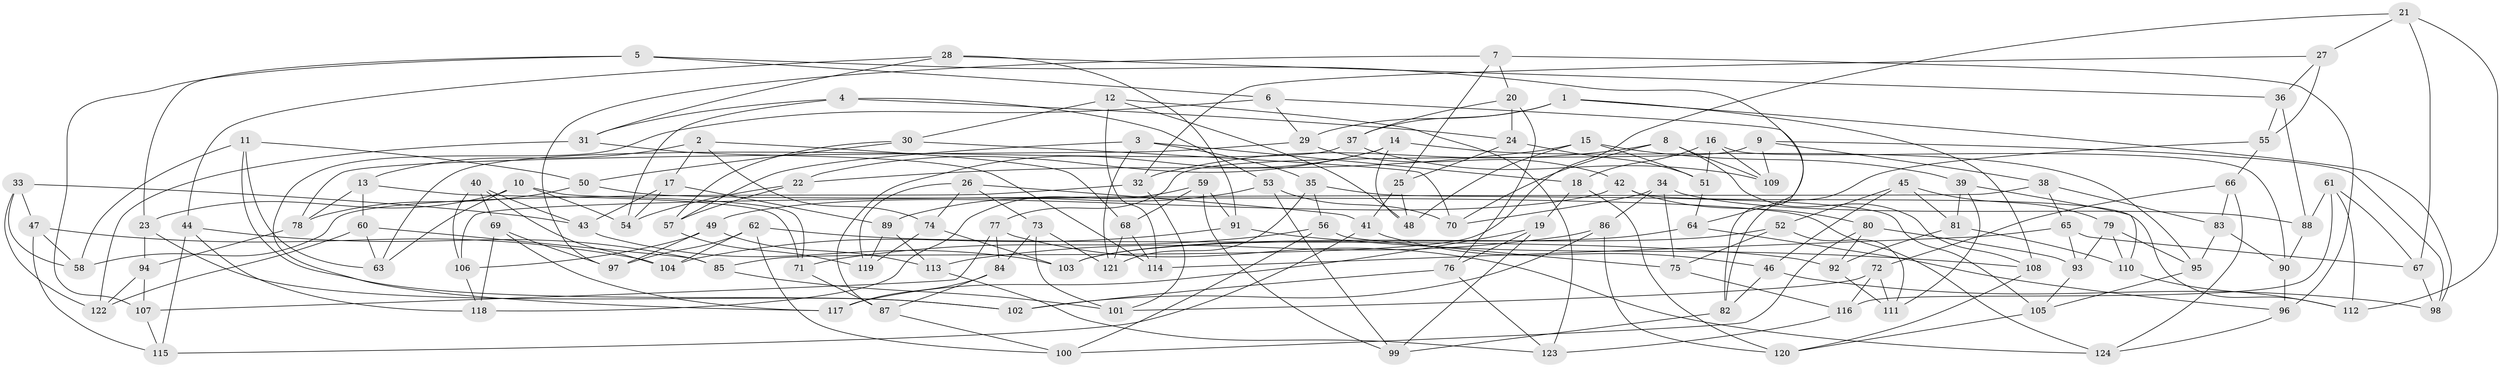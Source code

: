 // Generated by graph-tools (version 1.1) at 2025/11/02/27/25 16:11:45]
// undirected, 124 vertices, 248 edges
graph export_dot {
graph [start="1"]
  node [color=gray90,style=filled];
  1;
  2;
  3;
  4;
  5;
  6;
  7;
  8;
  9;
  10;
  11;
  12;
  13;
  14;
  15;
  16;
  17;
  18;
  19;
  20;
  21;
  22;
  23;
  24;
  25;
  26;
  27;
  28;
  29;
  30;
  31;
  32;
  33;
  34;
  35;
  36;
  37;
  38;
  39;
  40;
  41;
  42;
  43;
  44;
  45;
  46;
  47;
  48;
  49;
  50;
  51;
  52;
  53;
  54;
  55;
  56;
  57;
  58;
  59;
  60;
  61;
  62;
  63;
  64;
  65;
  66;
  67;
  68;
  69;
  70;
  71;
  72;
  73;
  74;
  75;
  76;
  77;
  78;
  79;
  80;
  81;
  82;
  83;
  84;
  85;
  86;
  87;
  88;
  89;
  90;
  91;
  92;
  93;
  94;
  95;
  96;
  97;
  98;
  99;
  100;
  101;
  102;
  103;
  104;
  105;
  106;
  107;
  108;
  109;
  110;
  111;
  112;
  113;
  114;
  115;
  116;
  117;
  118;
  119;
  120;
  121;
  122;
  123;
  124;
  1 -- 108;
  1 -- 29;
  1 -- 37;
  1 -- 98;
  2 -- 68;
  2 -- 13;
  2 -- 74;
  2 -- 17;
  3 -- 121;
  3 -- 18;
  3 -- 35;
  3 -- 57;
  4 -- 31;
  4 -- 53;
  4 -- 54;
  4 -- 24;
  5 -- 6;
  5 -- 64;
  5 -- 107;
  5 -- 23;
  6 -- 117;
  6 -- 82;
  6 -- 29;
  7 -- 96;
  7 -- 20;
  7 -- 97;
  7 -- 25;
  8 -- 109;
  8 -- 32;
  8 -- 70;
  8 -- 108;
  9 -- 98;
  9 -- 109;
  9 -- 38;
  9 -- 77;
  10 -- 71;
  10 -- 23;
  10 -- 54;
  10 -- 63;
  11 -- 50;
  11 -- 58;
  11 -- 63;
  11 -- 102;
  12 -- 123;
  12 -- 48;
  12 -- 30;
  12 -- 114;
  13 -- 60;
  13 -- 78;
  13 -- 71;
  14 -- 87;
  14 -- 95;
  14 -- 48;
  14 -- 22;
  15 -- 22;
  15 -- 51;
  15 -- 48;
  15 -- 39;
  16 -- 109;
  16 -- 51;
  16 -- 90;
  16 -- 18;
  17 -- 54;
  17 -- 89;
  17 -- 43;
  18 -- 19;
  18 -- 120;
  19 -- 76;
  19 -- 99;
  19 -- 117;
  20 -- 76;
  20 -- 37;
  20 -- 24;
  21 -- 85;
  21 -- 112;
  21 -- 27;
  21 -- 67;
  22 -- 57;
  22 -- 54;
  23 -- 94;
  23 -- 102;
  24 -- 51;
  24 -- 25;
  25 -- 41;
  25 -- 48;
  26 -- 41;
  26 -- 74;
  26 -- 119;
  26 -- 73;
  27 -- 55;
  27 -- 32;
  27 -- 36;
  28 -- 31;
  28 -- 36;
  28 -- 44;
  28 -- 91;
  29 -- 78;
  29 -- 42;
  30 -- 70;
  30 -- 57;
  30 -- 50;
  31 -- 122;
  31 -- 114;
  32 -- 101;
  32 -- 58;
  33 -- 58;
  33 -- 47;
  33 -- 43;
  33 -- 122;
  34 -- 88;
  34 -- 86;
  34 -- 75;
  34 -- 70;
  35 -- 121;
  35 -- 105;
  35 -- 56;
  36 -- 88;
  36 -- 55;
  37 -- 109;
  37 -- 63;
  38 -- 106;
  38 -- 83;
  38 -- 65;
  39 -- 111;
  39 -- 110;
  39 -- 81;
  40 -- 69;
  40 -- 43;
  40 -- 106;
  40 -- 104;
  41 -- 115;
  41 -- 46;
  42 -- 49;
  42 -- 80;
  42 -- 112;
  43 -- 103;
  44 -- 85;
  44 -- 118;
  44 -- 115;
  45 -- 81;
  45 -- 46;
  45 -- 79;
  45 -- 52;
  46 -- 82;
  46 -- 98;
  47 -- 58;
  47 -- 104;
  47 -- 115;
  49 -- 113;
  49 -- 97;
  49 -- 106;
  50 -- 78;
  50 -- 124;
  51 -- 64;
  52 -- 75;
  52 -- 103;
  52 -- 111;
  53 -- 99;
  53 -- 89;
  53 -- 70;
  55 -- 66;
  55 -- 82;
  56 -- 71;
  56 -- 100;
  56 -- 75;
  57 -- 119;
  59 -- 99;
  59 -- 68;
  59 -- 91;
  59 -- 118;
  60 -- 63;
  60 -- 85;
  60 -- 122;
  61 -- 67;
  61 -- 116;
  61 -- 112;
  61 -- 88;
  62 -- 97;
  62 -- 92;
  62 -- 104;
  62 -- 100;
  64 -- 96;
  64 -- 103;
  65 -- 67;
  65 -- 114;
  65 -- 93;
  66 -- 72;
  66 -- 83;
  66 -- 124;
  67 -- 98;
  68 -- 114;
  68 -- 121;
  69 -- 97;
  69 -- 118;
  69 -- 117;
  71 -- 87;
  72 -- 111;
  72 -- 101;
  72 -- 116;
  73 -- 101;
  73 -- 84;
  73 -- 121;
  74 -- 103;
  74 -- 119;
  75 -- 116;
  76 -- 123;
  76 -- 102;
  77 -- 107;
  77 -- 124;
  77 -- 84;
  78 -- 94;
  79 -- 95;
  79 -- 93;
  79 -- 110;
  80 -- 93;
  80 -- 92;
  80 -- 100;
  81 -- 110;
  81 -- 92;
  82 -- 99;
  83 -- 90;
  83 -- 95;
  84 -- 117;
  84 -- 87;
  85 -- 101;
  86 -- 120;
  86 -- 102;
  86 -- 113;
  87 -- 100;
  88 -- 90;
  89 -- 119;
  89 -- 113;
  90 -- 96;
  91 -- 104;
  91 -- 108;
  92 -- 111;
  93 -- 105;
  94 -- 122;
  94 -- 107;
  95 -- 105;
  96 -- 124;
  105 -- 120;
  106 -- 118;
  107 -- 115;
  108 -- 120;
  110 -- 112;
  113 -- 123;
  116 -- 123;
}
